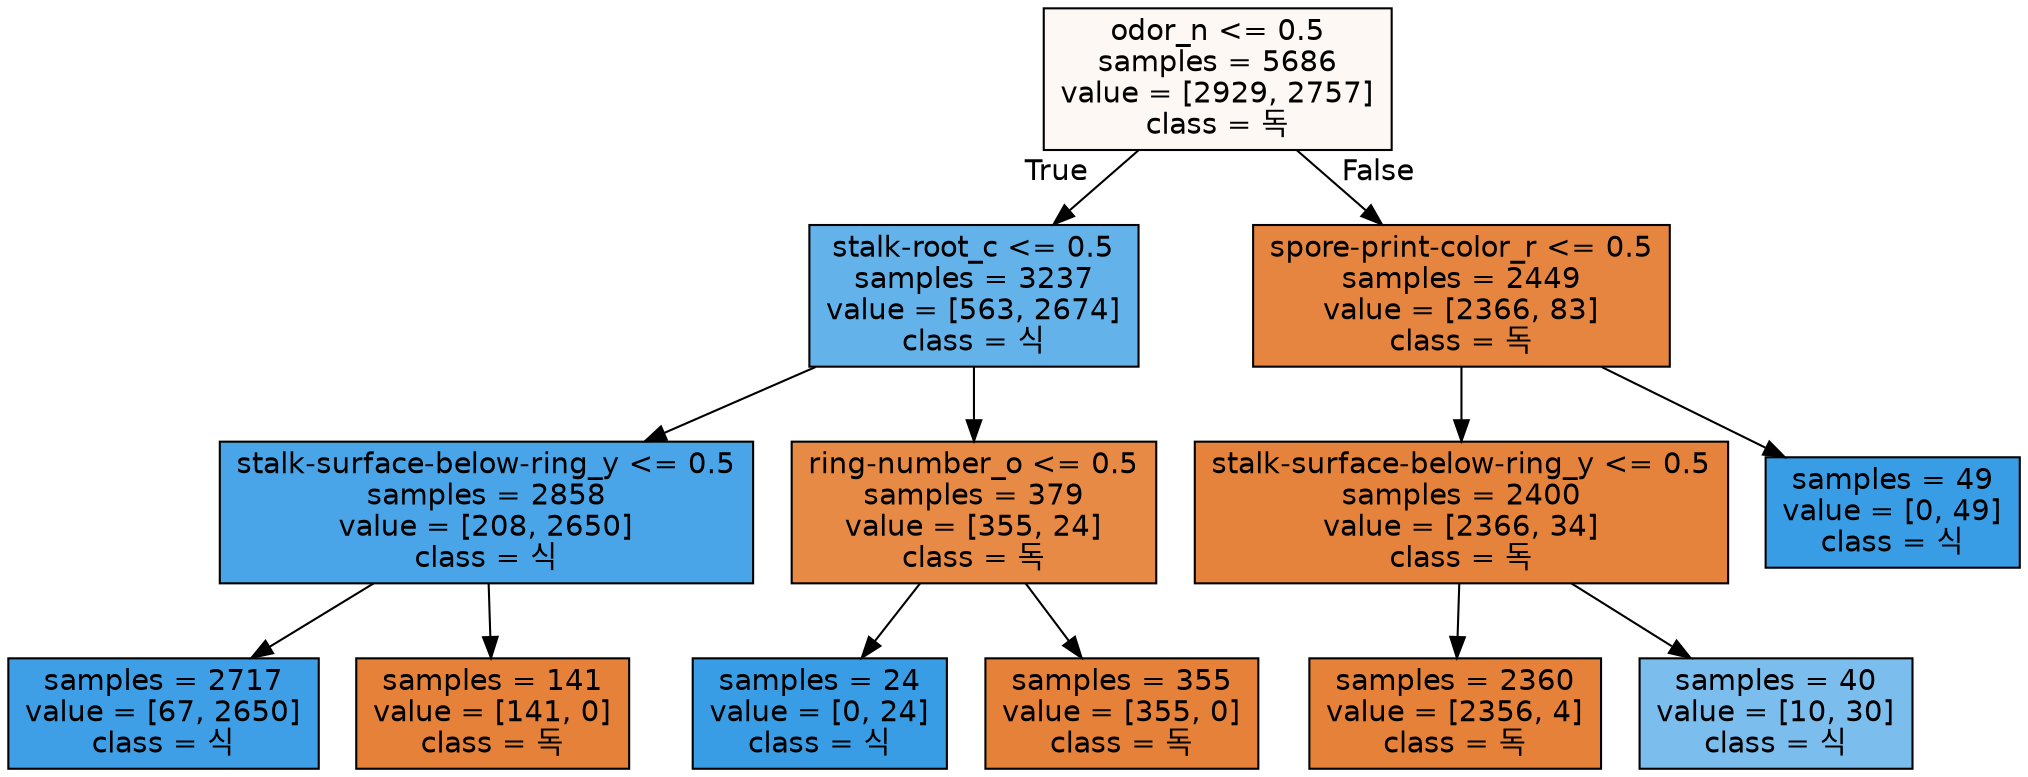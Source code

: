 digraph Tree {
node [shape=box, style="filled", color="black", fontname="helvetica"] ;
edge [fontname="helvetica"] ;
0 [label="odor_n <= 0.5\nsamples = 5686\nvalue = [2929, 2757]\nclass = 독", fillcolor="#fdf8f3"] ;
1 [label="stalk-root_c <= 0.5\nsamples = 3237\nvalue = [563, 2674]\nclass = 식", fillcolor="#63b2ea"] ;
0 -> 1 [labeldistance=2.5, labelangle=45, headlabel="True"] ;
2 [label="stalk-surface-below-ring_y <= 0.5\nsamples = 2858\nvalue = [208, 2650]\nclass = 식", fillcolor="#49a5e7"] ;
1 -> 2 ;
3 [label="samples = 2717\nvalue = [67, 2650]\nclass = 식", fillcolor="#3e9fe6"] ;
2 -> 3 ;
4 [label="samples = 141\nvalue = [141, 0]\nclass = 독", fillcolor="#e58139"] ;
2 -> 4 ;
5 [label="ring-number_o <= 0.5\nsamples = 379\nvalue = [355, 24]\nclass = 독", fillcolor="#e78a46"] ;
1 -> 5 ;
6 [label="samples = 24\nvalue = [0, 24]\nclass = 식", fillcolor="#399de5"] ;
5 -> 6 ;
7 [label="samples = 355\nvalue = [355, 0]\nclass = 독", fillcolor="#e58139"] ;
5 -> 7 ;
8 [label="spore-print-color_r <= 0.5\nsamples = 2449\nvalue = [2366, 83]\nclass = 독", fillcolor="#e68540"] ;
0 -> 8 [labeldistance=2.5, labelangle=-45, headlabel="False"] ;
9 [label="stalk-surface-below-ring_y <= 0.5\nsamples = 2400\nvalue = [2366, 34]\nclass = 독", fillcolor="#e5833c"] ;
8 -> 9 ;
10 [label="samples = 2360\nvalue = [2356, 4]\nclass = 독", fillcolor="#e58139"] ;
9 -> 10 ;
11 [label="samples = 40\nvalue = [10, 30]\nclass = 식", fillcolor="#7bbeee"] ;
9 -> 11 ;
12 [label="samples = 49\nvalue = [0, 49]\nclass = 식", fillcolor="#399de5"] ;
8 -> 12 ;
}